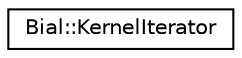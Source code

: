 digraph "Graphical Class Hierarchy"
{
  edge [fontname="Helvetica",fontsize="10",labelfontname="Helvetica",labelfontsize="10"];
  node [fontname="Helvetica",fontsize="10",shape=record];
  rankdir="LR";
  Node1 [label="Bial::KernelIterator",height=0.2,width=0.4,color="black", fillcolor="white", style="filled",URL="$class_bial_1_1_kernel_iterator.html"];
}
